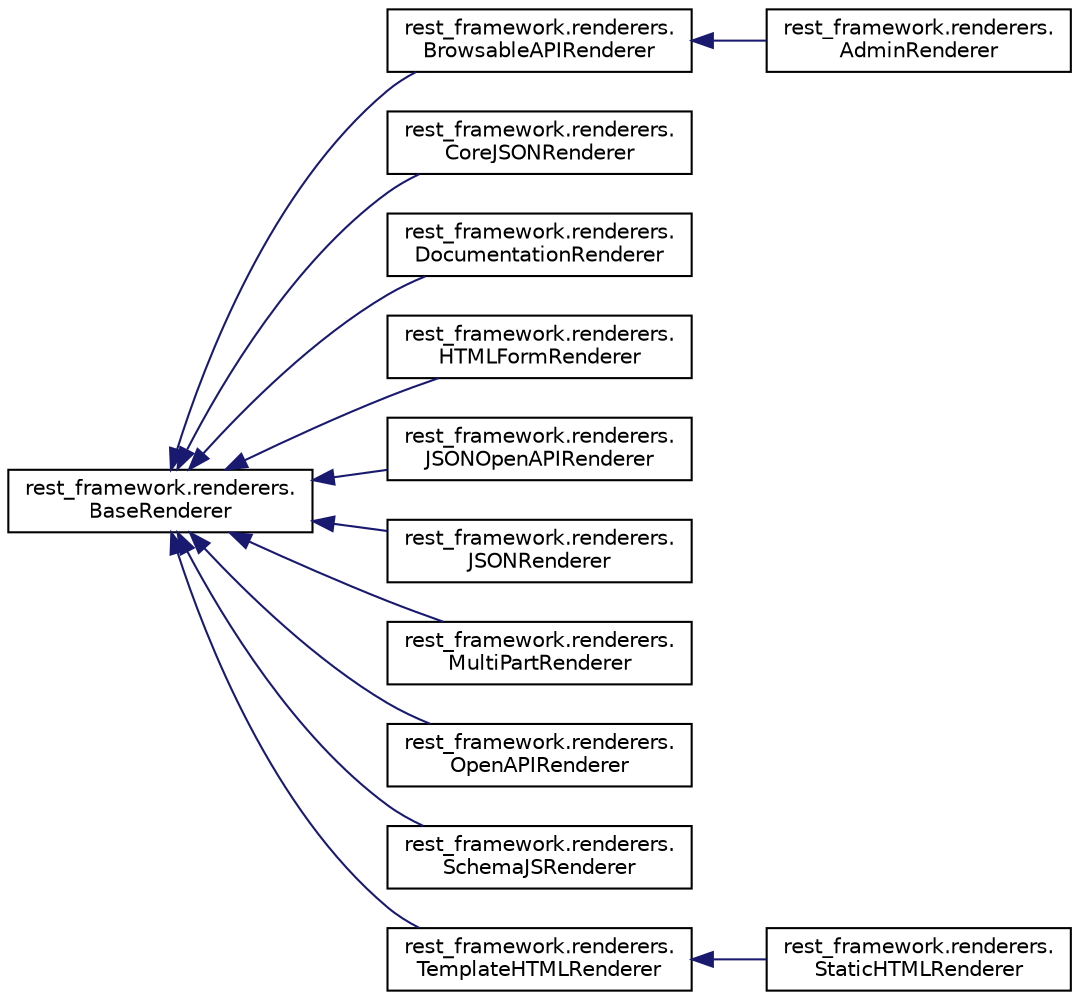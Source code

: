 digraph "Graphical Class Hierarchy"
{
 // LATEX_PDF_SIZE
  edge [fontname="Helvetica",fontsize="10",labelfontname="Helvetica",labelfontsize="10"];
  node [fontname="Helvetica",fontsize="10",shape=record];
  rankdir="LR";
  Node0 [label="rest_framework.renderers.\lBaseRenderer",height=0.2,width=0.4,color="black", fillcolor="white", style="filled",URL="$d3/dc5/classrest__framework_1_1renderers_1_1_base_renderer.html",tooltip=" "];
  Node0 -> Node1 [dir="back",color="midnightblue",fontsize="10",style="solid",fontname="Helvetica"];
  Node1 [label="rest_framework.renderers.\lBrowsableAPIRenderer",height=0.2,width=0.4,color="black", fillcolor="white", style="filled",URL="$d4/d45/classrest__framework_1_1renderers_1_1_browsable_a_p_i_renderer.html",tooltip=" "];
  Node1 -> Node2 [dir="back",color="midnightblue",fontsize="10",style="solid",fontname="Helvetica"];
  Node2 [label="rest_framework.renderers.\lAdminRenderer",height=0.2,width=0.4,color="black", fillcolor="white", style="filled",URL="$dd/d9f/classrest__framework_1_1renderers_1_1_admin_renderer.html",tooltip=" "];
  Node0 -> Node3 [dir="back",color="midnightblue",fontsize="10",style="solid",fontname="Helvetica"];
  Node3 [label="rest_framework.renderers.\lCoreJSONRenderer",height=0.2,width=0.4,color="black", fillcolor="white", style="filled",URL="$d9/d7a/classrest__framework_1_1renderers_1_1_core_j_s_o_n_renderer.html",tooltip=" "];
  Node0 -> Node4 [dir="back",color="midnightblue",fontsize="10",style="solid",fontname="Helvetica"];
  Node4 [label="rest_framework.renderers.\lDocumentationRenderer",height=0.2,width=0.4,color="black", fillcolor="white", style="filled",URL="$d2/d62/classrest__framework_1_1renderers_1_1_documentation_renderer.html",tooltip=" "];
  Node0 -> Node5 [dir="back",color="midnightblue",fontsize="10",style="solid",fontname="Helvetica"];
  Node5 [label="rest_framework.renderers.\lHTMLFormRenderer",height=0.2,width=0.4,color="black", fillcolor="white", style="filled",URL="$d9/d61/classrest__framework_1_1renderers_1_1_h_t_m_l_form_renderer.html",tooltip=" "];
  Node0 -> Node6 [dir="back",color="midnightblue",fontsize="10",style="solid",fontname="Helvetica"];
  Node6 [label="rest_framework.renderers.\lJSONOpenAPIRenderer",height=0.2,width=0.4,color="black", fillcolor="white", style="filled",URL="$d7/d25/classrest__framework_1_1renderers_1_1_j_s_o_n_open_a_p_i_renderer.html",tooltip=" "];
  Node0 -> Node7 [dir="back",color="midnightblue",fontsize="10",style="solid",fontname="Helvetica"];
  Node7 [label="rest_framework.renderers.\lJSONRenderer",height=0.2,width=0.4,color="black", fillcolor="white", style="filled",URL="$d9/d93/classrest__framework_1_1renderers_1_1_j_s_o_n_renderer.html",tooltip=" "];
  Node0 -> Node8 [dir="back",color="midnightblue",fontsize="10",style="solid",fontname="Helvetica"];
  Node8 [label="rest_framework.renderers.\lMultiPartRenderer",height=0.2,width=0.4,color="black", fillcolor="white", style="filled",URL="$d6/da7/classrest__framework_1_1renderers_1_1_multi_part_renderer.html",tooltip=" "];
  Node0 -> Node9 [dir="back",color="midnightblue",fontsize="10",style="solid",fontname="Helvetica"];
  Node9 [label="rest_framework.renderers.\lOpenAPIRenderer",height=0.2,width=0.4,color="black", fillcolor="white", style="filled",URL="$d1/d40/classrest__framework_1_1renderers_1_1_open_a_p_i_renderer.html",tooltip=" "];
  Node0 -> Node10 [dir="back",color="midnightblue",fontsize="10",style="solid",fontname="Helvetica"];
  Node10 [label="rest_framework.renderers.\lSchemaJSRenderer",height=0.2,width=0.4,color="black", fillcolor="white", style="filled",URL="$d0/dfc/classrest__framework_1_1renderers_1_1_schema_j_s_renderer.html",tooltip=" "];
  Node0 -> Node11 [dir="back",color="midnightblue",fontsize="10",style="solid",fontname="Helvetica"];
  Node11 [label="rest_framework.renderers.\lTemplateHTMLRenderer",height=0.2,width=0.4,color="black", fillcolor="white", style="filled",URL="$de/d7d/classrest__framework_1_1renderers_1_1_template_h_t_m_l_renderer.html",tooltip=" "];
  Node11 -> Node12 [dir="back",color="midnightblue",fontsize="10",style="solid",fontname="Helvetica"];
  Node12 [label="rest_framework.renderers.\lStaticHTMLRenderer",height=0.2,width=0.4,color="black", fillcolor="white", style="filled",URL="$df/d70/classrest__framework_1_1renderers_1_1_static_h_t_m_l_renderer.html",tooltip=" "];
}
